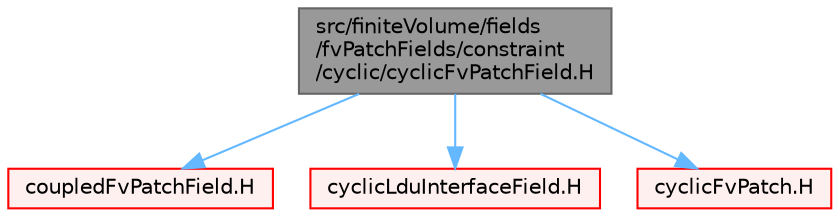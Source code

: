 digraph "src/finiteVolume/fields/fvPatchFields/constraint/cyclic/cyclicFvPatchField.H"
{
 // LATEX_PDF_SIZE
  bgcolor="transparent";
  edge [fontname=Helvetica,fontsize=10,labelfontname=Helvetica,labelfontsize=10];
  node [fontname=Helvetica,fontsize=10,shape=box,height=0.2,width=0.4];
  Node1 [id="Node000001",label="src/finiteVolume/fields\l/fvPatchFields/constraint\l/cyclic/cyclicFvPatchField.H",height=0.2,width=0.4,color="gray40", fillcolor="grey60", style="filled", fontcolor="black",tooltip=" "];
  Node1 -> Node2 [id="edge1_Node000001_Node000002",color="steelblue1",style="solid",tooltip=" "];
  Node2 [id="Node000002",label="coupledFvPatchField.H",height=0.2,width=0.4,color="red", fillcolor="#FFF0F0", style="filled",URL="$coupledFvPatchField_8H.html",tooltip=" "];
  Node1 -> Node278 [id="edge2_Node000001_Node000278",color="steelblue1",style="solid",tooltip=" "];
  Node278 [id="Node000278",label="cyclicLduInterfaceField.H",height=0.2,width=0.4,color="red", fillcolor="#FFF0F0", style="filled",URL="$cyclicLduInterfaceField_8H.html",tooltip=" "];
  Node1 -> Node279 [id="edge3_Node000001_Node000279",color="steelblue1",style="solid",tooltip=" "];
  Node279 [id="Node000279",label="cyclicFvPatch.H",height=0.2,width=0.4,color="red", fillcolor="#FFF0F0", style="filled",URL="$cyclicFvPatch_8H.html",tooltip=" "];
}

